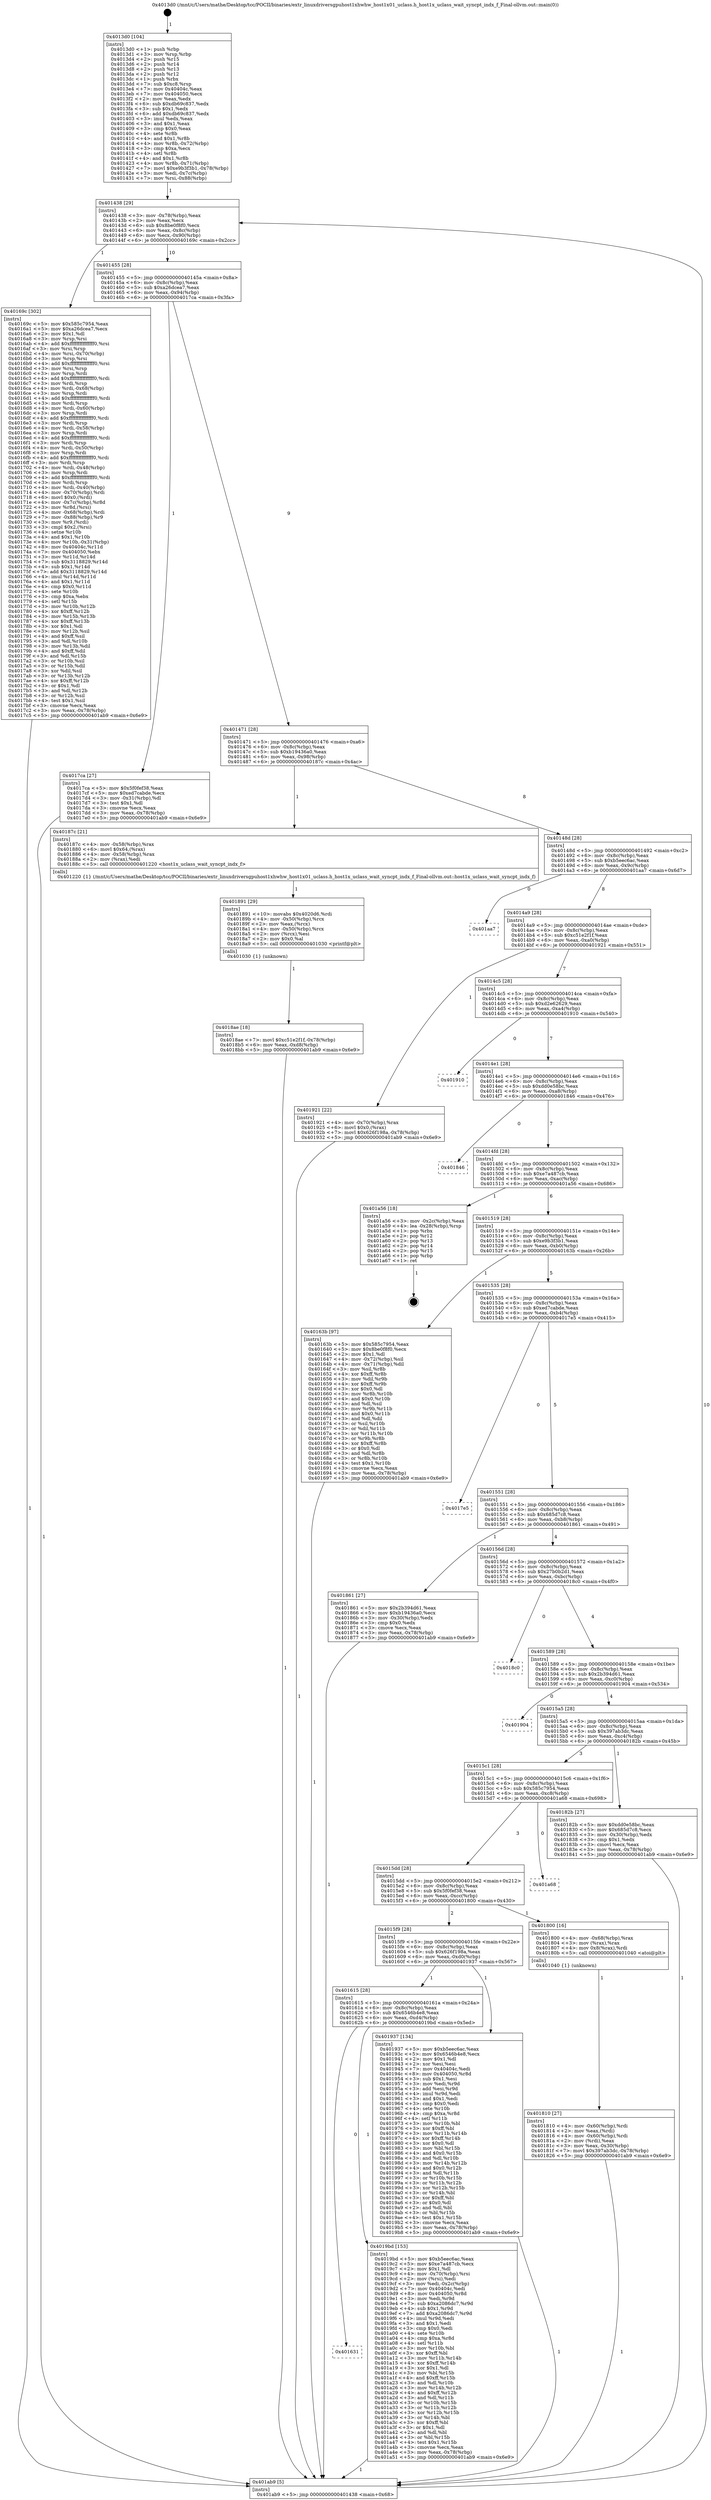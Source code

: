 digraph "0x4013d0" {
  label = "0x4013d0 (/mnt/c/Users/mathe/Desktop/tcc/POCII/binaries/extr_linuxdriversgpuhost1xhwhw_host1x01_uclass.h_host1x_uclass_wait_syncpt_indx_f_Final-ollvm.out::main(0))"
  labelloc = "t"
  node[shape=record]

  Entry [label="",width=0.3,height=0.3,shape=circle,fillcolor=black,style=filled]
  "0x401438" [label="{
     0x401438 [29]\l
     | [instrs]\l
     &nbsp;&nbsp;0x401438 \<+3\>: mov -0x78(%rbp),%eax\l
     &nbsp;&nbsp;0x40143b \<+2\>: mov %eax,%ecx\l
     &nbsp;&nbsp;0x40143d \<+6\>: sub $0x8be0f8f0,%ecx\l
     &nbsp;&nbsp;0x401443 \<+6\>: mov %eax,-0x8c(%rbp)\l
     &nbsp;&nbsp;0x401449 \<+6\>: mov %ecx,-0x90(%rbp)\l
     &nbsp;&nbsp;0x40144f \<+6\>: je 000000000040169c \<main+0x2cc\>\l
  }"]
  "0x40169c" [label="{
     0x40169c [302]\l
     | [instrs]\l
     &nbsp;&nbsp;0x40169c \<+5\>: mov $0x585c7954,%eax\l
     &nbsp;&nbsp;0x4016a1 \<+5\>: mov $0xa26dcea7,%ecx\l
     &nbsp;&nbsp;0x4016a6 \<+2\>: mov $0x1,%dl\l
     &nbsp;&nbsp;0x4016a8 \<+3\>: mov %rsp,%rsi\l
     &nbsp;&nbsp;0x4016ab \<+4\>: add $0xfffffffffffffff0,%rsi\l
     &nbsp;&nbsp;0x4016af \<+3\>: mov %rsi,%rsp\l
     &nbsp;&nbsp;0x4016b2 \<+4\>: mov %rsi,-0x70(%rbp)\l
     &nbsp;&nbsp;0x4016b6 \<+3\>: mov %rsp,%rsi\l
     &nbsp;&nbsp;0x4016b9 \<+4\>: add $0xfffffffffffffff0,%rsi\l
     &nbsp;&nbsp;0x4016bd \<+3\>: mov %rsi,%rsp\l
     &nbsp;&nbsp;0x4016c0 \<+3\>: mov %rsp,%rdi\l
     &nbsp;&nbsp;0x4016c3 \<+4\>: add $0xfffffffffffffff0,%rdi\l
     &nbsp;&nbsp;0x4016c7 \<+3\>: mov %rdi,%rsp\l
     &nbsp;&nbsp;0x4016ca \<+4\>: mov %rdi,-0x68(%rbp)\l
     &nbsp;&nbsp;0x4016ce \<+3\>: mov %rsp,%rdi\l
     &nbsp;&nbsp;0x4016d1 \<+4\>: add $0xfffffffffffffff0,%rdi\l
     &nbsp;&nbsp;0x4016d5 \<+3\>: mov %rdi,%rsp\l
     &nbsp;&nbsp;0x4016d8 \<+4\>: mov %rdi,-0x60(%rbp)\l
     &nbsp;&nbsp;0x4016dc \<+3\>: mov %rsp,%rdi\l
     &nbsp;&nbsp;0x4016df \<+4\>: add $0xfffffffffffffff0,%rdi\l
     &nbsp;&nbsp;0x4016e3 \<+3\>: mov %rdi,%rsp\l
     &nbsp;&nbsp;0x4016e6 \<+4\>: mov %rdi,-0x58(%rbp)\l
     &nbsp;&nbsp;0x4016ea \<+3\>: mov %rsp,%rdi\l
     &nbsp;&nbsp;0x4016ed \<+4\>: add $0xfffffffffffffff0,%rdi\l
     &nbsp;&nbsp;0x4016f1 \<+3\>: mov %rdi,%rsp\l
     &nbsp;&nbsp;0x4016f4 \<+4\>: mov %rdi,-0x50(%rbp)\l
     &nbsp;&nbsp;0x4016f8 \<+3\>: mov %rsp,%rdi\l
     &nbsp;&nbsp;0x4016fb \<+4\>: add $0xfffffffffffffff0,%rdi\l
     &nbsp;&nbsp;0x4016ff \<+3\>: mov %rdi,%rsp\l
     &nbsp;&nbsp;0x401702 \<+4\>: mov %rdi,-0x48(%rbp)\l
     &nbsp;&nbsp;0x401706 \<+3\>: mov %rsp,%rdi\l
     &nbsp;&nbsp;0x401709 \<+4\>: add $0xfffffffffffffff0,%rdi\l
     &nbsp;&nbsp;0x40170d \<+3\>: mov %rdi,%rsp\l
     &nbsp;&nbsp;0x401710 \<+4\>: mov %rdi,-0x40(%rbp)\l
     &nbsp;&nbsp;0x401714 \<+4\>: mov -0x70(%rbp),%rdi\l
     &nbsp;&nbsp;0x401718 \<+6\>: movl $0x0,(%rdi)\l
     &nbsp;&nbsp;0x40171e \<+4\>: mov -0x7c(%rbp),%r8d\l
     &nbsp;&nbsp;0x401722 \<+3\>: mov %r8d,(%rsi)\l
     &nbsp;&nbsp;0x401725 \<+4\>: mov -0x68(%rbp),%rdi\l
     &nbsp;&nbsp;0x401729 \<+7\>: mov -0x88(%rbp),%r9\l
     &nbsp;&nbsp;0x401730 \<+3\>: mov %r9,(%rdi)\l
     &nbsp;&nbsp;0x401733 \<+3\>: cmpl $0x2,(%rsi)\l
     &nbsp;&nbsp;0x401736 \<+4\>: setne %r10b\l
     &nbsp;&nbsp;0x40173a \<+4\>: and $0x1,%r10b\l
     &nbsp;&nbsp;0x40173e \<+4\>: mov %r10b,-0x31(%rbp)\l
     &nbsp;&nbsp;0x401742 \<+8\>: mov 0x40404c,%r11d\l
     &nbsp;&nbsp;0x40174a \<+7\>: mov 0x404050,%ebx\l
     &nbsp;&nbsp;0x401751 \<+3\>: mov %r11d,%r14d\l
     &nbsp;&nbsp;0x401754 \<+7\>: sub $0x3118829,%r14d\l
     &nbsp;&nbsp;0x40175b \<+4\>: sub $0x1,%r14d\l
     &nbsp;&nbsp;0x40175f \<+7\>: add $0x3118829,%r14d\l
     &nbsp;&nbsp;0x401766 \<+4\>: imul %r14d,%r11d\l
     &nbsp;&nbsp;0x40176a \<+4\>: and $0x1,%r11d\l
     &nbsp;&nbsp;0x40176e \<+4\>: cmp $0x0,%r11d\l
     &nbsp;&nbsp;0x401772 \<+4\>: sete %r10b\l
     &nbsp;&nbsp;0x401776 \<+3\>: cmp $0xa,%ebx\l
     &nbsp;&nbsp;0x401779 \<+4\>: setl %r15b\l
     &nbsp;&nbsp;0x40177d \<+3\>: mov %r10b,%r12b\l
     &nbsp;&nbsp;0x401780 \<+4\>: xor $0xff,%r12b\l
     &nbsp;&nbsp;0x401784 \<+3\>: mov %r15b,%r13b\l
     &nbsp;&nbsp;0x401787 \<+4\>: xor $0xff,%r13b\l
     &nbsp;&nbsp;0x40178b \<+3\>: xor $0x1,%dl\l
     &nbsp;&nbsp;0x40178e \<+3\>: mov %r12b,%sil\l
     &nbsp;&nbsp;0x401791 \<+4\>: and $0xff,%sil\l
     &nbsp;&nbsp;0x401795 \<+3\>: and %dl,%r10b\l
     &nbsp;&nbsp;0x401798 \<+3\>: mov %r13b,%dil\l
     &nbsp;&nbsp;0x40179b \<+4\>: and $0xff,%dil\l
     &nbsp;&nbsp;0x40179f \<+3\>: and %dl,%r15b\l
     &nbsp;&nbsp;0x4017a2 \<+3\>: or %r10b,%sil\l
     &nbsp;&nbsp;0x4017a5 \<+3\>: or %r15b,%dil\l
     &nbsp;&nbsp;0x4017a8 \<+3\>: xor %dil,%sil\l
     &nbsp;&nbsp;0x4017ab \<+3\>: or %r13b,%r12b\l
     &nbsp;&nbsp;0x4017ae \<+4\>: xor $0xff,%r12b\l
     &nbsp;&nbsp;0x4017b2 \<+3\>: or $0x1,%dl\l
     &nbsp;&nbsp;0x4017b5 \<+3\>: and %dl,%r12b\l
     &nbsp;&nbsp;0x4017b8 \<+3\>: or %r12b,%sil\l
     &nbsp;&nbsp;0x4017bb \<+4\>: test $0x1,%sil\l
     &nbsp;&nbsp;0x4017bf \<+3\>: cmovne %ecx,%eax\l
     &nbsp;&nbsp;0x4017c2 \<+3\>: mov %eax,-0x78(%rbp)\l
     &nbsp;&nbsp;0x4017c5 \<+5\>: jmp 0000000000401ab9 \<main+0x6e9\>\l
  }"]
  "0x401455" [label="{
     0x401455 [28]\l
     | [instrs]\l
     &nbsp;&nbsp;0x401455 \<+5\>: jmp 000000000040145a \<main+0x8a\>\l
     &nbsp;&nbsp;0x40145a \<+6\>: mov -0x8c(%rbp),%eax\l
     &nbsp;&nbsp;0x401460 \<+5\>: sub $0xa26dcea7,%eax\l
     &nbsp;&nbsp;0x401465 \<+6\>: mov %eax,-0x94(%rbp)\l
     &nbsp;&nbsp;0x40146b \<+6\>: je 00000000004017ca \<main+0x3fa\>\l
  }"]
  Exit [label="",width=0.3,height=0.3,shape=circle,fillcolor=black,style=filled,peripheries=2]
  "0x4017ca" [label="{
     0x4017ca [27]\l
     | [instrs]\l
     &nbsp;&nbsp;0x4017ca \<+5\>: mov $0x5f0fef38,%eax\l
     &nbsp;&nbsp;0x4017cf \<+5\>: mov $0xed7cabde,%ecx\l
     &nbsp;&nbsp;0x4017d4 \<+3\>: mov -0x31(%rbp),%dl\l
     &nbsp;&nbsp;0x4017d7 \<+3\>: test $0x1,%dl\l
     &nbsp;&nbsp;0x4017da \<+3\>: cmovne %ecx,%eax\l
     &nbsp;&nbsp;0x4017dd \<+3\>: mov %eax,-0x78(%rbp)\l
     &nbsp;&nbsp;0x4017e0 \<+5\>: jmp 0000000000401ab9 \<main+0x6e9\>\l
  }"]
  "0x401471" [label="{
     0x401471 [28]\l
     | [instrs]\l
     &nbsp;&nbsp;0x401471 \<+5\>: jmp 0000000000401476 \<main+0xa6\>\l
     &nbsp;&nbsp;0x401476 \<+6\>: mov -0x8c(%rbp),%eax\l
     &nbsp;&nbsp;0x40147c \<+5\>: sub $0xb19436a0,%eax\l
     &nbsp;&nbsp;0x401481 \<+6\>: mov %eax,-0x98(%rbp)\l
     &nbsp;&nbsp;0x401487 \<+6\>: je 000000000040187c \<main+0x4ac\>\l
  }"]
  "0x401631" [label="{
     0x401631\l
  }", style=dashed]
  "0x40187c" [label="{
     0x40187c [21]\l
     | [instrs]\l
     &nbsp;&nbsp;0x40187c \<+4\>: mov -0x58(%rbp),%rax\l
     &nbsp;&nbsp;0x401880 \<+6\>: movl $0x64,(%rax)\l
     &nbsp;&nbsp;0x401886 \<+4\>: mov -0x58(%rbp),%rax\l
     &nbsp;&nbsp;0x40188a \<+2\>: mov (%rax),%edi\l
     &nbsp;&nbsp;0x40188c \<+5\>: call 0000000000401220 \<host1x_uclass_wait_syncpt_indx_f\>\l
     | [calls]\l
     &nbsp;&nbsp;0x401220 \{1\} (/mnt/c/Users/mathe/Desktop/tcc/POCII/binaries/extr_linuxdriversgpuhost1xhwhw_host1x01_uclass.h_host1x_uclass_wait_syncpt_indx_f_Final-ollvm.out::host1x_uclass_wait_syncpt_indx_f)\l
  }"]
  "0x40148d" [label="{
     0x40148d [28]\l
     | [instrs]\l
     &nbsp;&nbsp;0x40148d \<+5\>: jmp 0000000000401492 \<main+0xc2\>\l
     &nbsp;&nbsp;0x401492 \<+6\>: mov -0x8c(%rbp),%eax\l
     &nbsp;&nbsp;0x401498 \<+5\>: sub $0xb5eec6ac,%eax\l
     &nbsp;&nbsp;0x40149d \<+6\>: mov %eax,-0x9c(%rbp)\l
     &nbsp;&nbsp;0x4014a3 \<+6\>: je 0000000000401aa7 \<main+0x6d7\>\l
  }"]
  "0x4019bd" [label="{
     0x4019bd [153]\l
     | [instrs]\l
     &nbsp;&nbsp;0x4019bd \<+5\>: mov $0xb5eec6ac,%eax\l
     &nbsp;&nbsp;0x4019c2 \<+5\>: mov $0xe7a487cb,%ecx\l
     &nbsp;&nbsp;0x4019c7 \<+2\>: mov $0x1,%dl\l
     &nbsp;&nbsp;0x4019c9 \<+4\>: mov -0x70(%rbp),%rsi\l
     &nbsp;&nbsp;0x4019cd \<+2\>: mov (%rsi),%edi\l
     &nbsp;&nbsp;0x4019cf \<+3\>: mov %edi,-0x2c(%rbp)\l
     &nbsp;&nbsp;0x4019d2 \<+7\>: mov 0x40404c,%edi\l
     &nbsp;&nbsp;0x4019d9 \<+8\>: mov 0x404050,%r8d\l
     &nbsp;&nbsp;0x4019e1 \<+3\>: mov %edi,%r9d\l
     &nbsp;&nbsp;0x4019e4 \<+7\>: sub $0xa2086dc7,%r9d\l
     &nbsp;&nbsp;0x4019eb \<+4\>: sub $0x1,%r9d\l
     &nbsp;&nbsp;0x4019ef \<+7\>: add $0xa2086dc7,%r9d\l
     &nbsp;&nbsp;0x4019f6 \<+4\>: imul %r9d,%edi\l
     &nbsp;&nbsp;0x4019fa \<+3\>: and $0x1,%edi\l
     &nbsp;&nbsp;0x4019fd \<+3\>: cmp $0x0,%edi\l
     &nbsp;&nbsp;0x401a00 \<+4\>: sete %r10b\l
     &nbsp;&nbsp;0x401a04 \<+4\>: cmp $0xa,%r8d\l
     &nbsp;&nbsp;0x401a08 \<+4\>: setl %r11b\l
     &nbsp;&nbsp;0x401a0c \<+3\>: mov %r10b,%bl\l
     &nbsp;&nbsp;0x401a0f \<+3\>: xor $0xff,%bl\l
     &nbsp;&nbsp;0x401a12 \<+3\>: mov %r11b,%r14b\l
     &nbsp;&nbsp;0x401a15 \<+4\>: xor $0xff,%r14b\l
     &nbsp;&nbsp;0x401a19 \<+3\>: xor $0x1,%dl\l
     &nbsp;&nbsp;0x401a1c \<+3\>: mov %bl,%r15b\l
     &nbsp;&nbsp;0x401a1f \<+4\>: and $0xff,%r15b\l
     &nbsp;&nbsp;0x401a23 \<+3\>: and %dl,%r10b\l
     &nbsp;&nbsp;0x401a26 \<+3\>: mov %r14b,%r12b\l
     &nbsp;&nbsp;0x401a29 \<+4\>: and $0xff,%r12b\l
     &nbsp;&nbsp;0x401a2d \<+3\>: and %dl,%r11b\l
     &nbsp;&nbsp;0x401a30 \<+3\>: or %r10b,%r15b\l
     &nbsp;&nbsp;0x401a33 \<+3\>: or %r11b,%r12b\l
     &nbsp;&nbsp;0x401a36 \<+3\>: xor %r12b,%r15b\l
     &nbsp;&nbsp;0x401a39 \<+3\>: or %r14b,%bl\l
     &nbsp;&nbsp;0x401a3c \<+3\>: xor $0xff,%bl\l
     &nbsp;&nbsp;0x401a3f \<+3\>: or $0x1,%dl\l
     &nbsp;&nbsp;0x401a42 \<+2\>: and %dl,%bl\l
     &nbsp;&nbsp;0x401a44 \<+3\>: or %bl,%r15b\l
     &nbsp;&nbsp;0x401a47 \<+4\>: test $0x1,%r15b\l
     &nbsp;&nbsp;0x401a4b \<+3\>: cmovne %ecx,%eax\l
     &nbsp;&nbsp;0x401a4e \<+3\>: mov %eax,-0x78(%rbp)\l
     &nbsp;&nbsp;0x401a51 \<+5\>: jmp 0000000000401ab9 \<main+0x6e9\>\l
  }"]
  "0x401aa7" [label="{
     0x401aa7\l
  }", style=dashed]
  "0x4014a9" [label="{
     0x4014a9 [28]\l
     | [instrs]\l
     &nbsp;&nbsp;0x4014a9 \<+5\>: jmp 00000000004014ae \<main+0xde\>\l
     &nbsp;&nbsp;0x4014ae \<+6\>: mov -0x8c(%rbp),%eax\l
     &nbsp;&nbsp;0x4014b4 \<+5\>: sub $0xc51e2f1f,%eax\l
     &nbsp;&nbsp;0x4014b9 \<+6\>: mov %eax,-0xa0(%rbp)\l
     &nbsp;&nbsp;0x4014bf \<+6\>: je 0000000000401921 \<main+0x551\>\l
  }"]
  "0x401615" [label="{
     0x401615 [28]\l
     | [instrs]\l
     &nbsp;&nbsp;0x401615 \<+5\>: jmp 000000000040161a \<main+0x24a\>\l
     &nbsp;&nbsp;0x40161a \<+6\>: mov -0x8c(%rbp),%eax\l
     &nbsp;&nbsp;0x401620 \<+5\>: sub $0x6546b4e8,%eax\l
     &nbsp;&nbsp;0x401625 \<+6\>: mov %eax,-0xd4(%rbp)\l
     &nbsp;&nbsp;0x40162b \<+6\>: je 00000000004019bd \<main+0x5ed\>\l
  }"]
  "0x401921" [label="{
     0x401921 [22]\l
     | [instrs]\l
     &nbsp;&nbsp;0x401921 \<+4\>: mov -0x70(%rbp),%rax\l
     &nbsp;&nbsp;0x401925 \<+6\>: movl $0x0,(%rax)\l
     &nbsp;&nbsp;0x40192b \<+7\>: movl $0x626f198a,-0x78(%rbp)\l
     &nbsp;&nbsp;0x401932 \<+5\>: jmp 0000000000401ab9 \<main+0x6e9\>\l
  }"]
  "0x4014c5" [label="{
     0x4014c5 [28]\l
     | [instrs]\l
     &nbsp;&nbsp;0x4014c5 \<+5\>: jmp 00000000004014ca \<main+0xfa\>\l
     &nbsp;&nbsp;0x4014ca \<+6\>: mov -0x8c(%rbp),%eax\l
     &nbsp;&nbsp;0x4014d0 \<+5\>: sub $0xd2e62629,%eax\l
     &nbsp;&nbsp;0x4014d5 \<+6\>: mov %eax,-0xa4(%rbp)\l
     &nbsp;&nbsp;0x4014db \<+6\>: je 0000000000401910 \<main+0x540\>\l
  }"]
  "0x401937" [label="{
     0x401937 [134]\l
     | [instrs]\l
     &nbsp;&nbsp;0x401937 \<+5\>: mov $0xb5eec6ac,%eax\l
     &nbsp;&nbsp;0x40193c \<+5\>: mov $0x6546b4e8,%ecx\l
     &nbsp;&nbsp;0x401941 \<+2\>: mov $0x1,%dl\l
     &nbsp;&nbsp;0x401943 \<+2\>: xor %esi,%esi\l
     &nbsp;&nbsp;0x401945 \<+7\>: mov 0x40404c,%edi\l
     &nbsp;&nbsp;0x40194c \<+8\>: mov 0x404050,%r8d\l
     &nbsp;&nbsp;0x401954 \<+3\>: sub $0x1,%esi\l
     &nbsp;&nbsp;0x401957 \<+3\>: mov %edi,%r9d\l
     &nbsp;&nbsp;0x40195a \<+3\>: add %esi,%r9d\l
     &nbsp;&nbsp;0x40195d \<+4\>: imul %r9d,%edi\l
     &nbsp;&nbsp;0x401961 \<+3\>: and $0x1,%edi\l
     &nbsp;&nbsp;0x401964 \<+3\>: cmp $0x0,%edi\l
     &nbsp;&nbsp;0x401967 \<+4\>: sete %r10b\l
     &nbsp;&nbsp;0x40196b \<+4\>: cmp $0xa,%r8d\l
     &nbsp;&nbsp;0x40196f \<+4\>: setl %r11b\l
     &nbsp;&nbsp;0x401973 \<+3\>: mov %r10b,%bl\l
     &nbsp;&nbsp;0x401976 \<+3\>: xor $0xff,%bl\l
     &nbsp;&nbsp;0x401979 \<+3\>: mov %r11b,%r14b\l
     &nbsp;&nbsp;0x40197c \<+4\>: xor $0xff,%r14b\l
     &nbsp;&nbsp;0x401980 \<+3\>: xor $0x0,%dl\l
     &nbsp;&nbsp;0x401983 \<+3\>: mov %bl,%r15b\l
     &nbsp;&nbsp;0x401986 \<+4\>: and $0x0,%r15b\l
     &nbsp;&nbsp;0x40198a \<+3\>: and %dl,%r10b\l
     &nbsp;&nbsp;0x40198d \<+3\>: mov %r14b,%r12b\l
     &nbsp;&nbsp;0x401990 \<+4\>: and $0x0,%r12b\l
     &nbsp;&nbsp;0x401994 \<+3\>: and %dl,%r11b\l
     &nbsp;&nbsp;0x401997 \<+3\>: or %r10b,%r15b\l
     &nbsp;&nbsp;0x40199a \<+3\>: or %r11b,%r12b\l
     &nbsp;&nbsp;0x40199d \<+3\>: xor %r12b,%r15b\l
     &nbsp;&nbsp;0x4019a0 \<+3\>: or %r14b,%bl\l
     &nbsp;&nbsp;0x4019a3 \<+3\>: xor $0xff,%bl\l
     &nbsp;&nbsp;0x4019a6 \<+3\>: or $0x0,%dl\l
     &nbsp;&nbsp;0x4019a9 \<+2\>: and %dl,%bl\l
     &nbsp;&nbsp;0x4019ab \<+3\>: or %bl,%r15b\l
     &nbsp;&nbsp;0x4019ae \<+4\>: test $0x1,%r15b\l
     &nbsp;&nbsp;0x4019b2 \<+3\>: cmovne %ecx,%eax\l
     &nbsp;&nbsp;0x4019b5 \<+3\>: mov %eax,-0x78(%rbp)\l
     &nbsp;&nbsp;0x4019b8 \<+5\>: jmp 0000000000401ab9 \<main+0x6e9\>\l
  }"]
  "0x401910" [label="{
     0x401910\l
  }", style=dashed]
  "0x4014e1" [label="{
     0x4014e1 [28]\l
     | [instrs]\l
     &nbsp;&nbsp;0x4014e1 \<+5\>: jmp 00000000004014e6 \<main+0x116\>\l
     &nbsp;&nbsp;0x4014e6 \<+6\>: mov -0x8c(%rbp),%eax\l
     &nbsp;&nbsp;0x4014ec \<+5\>: sub $0xdd0e58bc,%eax\l
     &nbsp;&nbsp;0x4014f1 \<+6\>: mov %eax,-0xa8(%rbp)\l
     &nbsp;&nbsp;0x4014f7 \<+6\>: je 0000000000401846 \<main+0x476\>\l
  }"]
  "0x4018ae" [label="{
     0x4018ae [18]\l
     | [instrs]\l
     &nbsp;&nbsp;0x4018ae \<+7\>: movl $0xc51e2f1f,-0x78(%rbp)\l
     &nbsp;&nbsp;0x4018b5 \<+6\>: mov %eax,-0xd8(%rbp)\l
     &nbsp;&nbsp;0x4018bb \<+5\>: jmp 0000000000401ab9 \<main+0x6e9\>\l
  }"]
  "0x401846" [label="{
     0x401846\l
  }", style=dashed]
  "0x4014fd" [label="{
     0x4014fd [28]\l
     | [instrs]\l
     &nbsp;&nbsp;0x4014fd \<+5\>: jmp 0000000000401502 \<main+0x132\>\l
     &nbsp;&nbsp;0x401502 \<+6\>: mov -0x8c(%rbp),%eax\l
     &nbsp;&nbsp;0x401508 \<+5\>: sub $0xe7a487cb,%eax\l
     &nbsp;&nbsp;0x40150d \<+6\>: mov %eax,-0xac(%rbp)\l
     &nbsp;&nbsp;0x401513 \<+6\>: je 0000000000401a56 \<main+0x686\>\l
  }"]
  "0x401891" [label="{
     0x401891 [29]\l
     | [instrs]\l
     &nbsp;&nbsp;0x401891 \<+10\>: movabs $0x4020d6,%rdi\l
     &nbsp;&nbsp;0x40189b \<+4\>: mov -0x50(%rbp),%rcx\l
     &nbsp;&nbsp;0x40189f \<+2\>: mov %eax,(%rcx)\l
     &nbsp;&nbsp;0x4018a1 \<+4\>: mov -0x50(%rbp),%rcx\l
     &nbsp;&nbsp;0x4018a5 \<+2\>: mov (%rcx),%esi\l
     &nbsp;&nbsp;0x4018a7 \<+2\>: mov $0x0,%al\l
     &nbsp;&nbsp;0x4018a9 \<+5\>: call 0000000000401030 \<printf@plt\>\l
     | [calls]\l
     &nbsp;&nbsp;0x401030 \{1\} (unknown)\l
  }"]
  "0x401a56" [label="{
     0x401a56 [18]\l
     | [instrs]\l
     &nbsp;&nbsp;0x401a56 \<+3\>: mov -0x2c(%rbp),%eax\l
     &nbsp;&nbsp;0x401a59 \<+4\>: lea -0x28(%rbp),%rsp\l
     &nbsp;&nbsp;0x401a5d \<+1\>: pop %rbx\l
     &nbsp;&nbsp;0x401a5e \<+2\>: pop %r12\l
     &nbsp;&nbsp;0x401a60 \<+2\>: pop %r13\l
     &nbsp;&nbsp;0x401a62 \<+2\>: pop %r14\l
     &nbsp;&nbsp;0x401a64 \<+2\>: pop %r15\l
     &nbsp;&nbsp;0x401a66 \<+1\>: pop %rbp\l
     &nbsp;&nbsp;0x401a67 \<+1\>: ret\l
  }"]
  "0x401519" [label="{
     0x401519 [28]\l
     | [instrs]\l
     &nbsp;&nbsp;0x401519 \<+5\>: jmp 000000000040151e \<main+0x14e\>\l
     &nbsp;&nbsp;0x40151e \<+6\>: mov -0x8c(%rbp),%eax\l
     &nbsp;&nbsp;0x401524 \<+5\>: sub $0xe9b3f3b1,%eax\l
     &nbsp;&nbsp;0x401529 \<+6\>: mov %eax,-0xb0(%rbp)\l
     &nbsp;&nbsp;0x40152f \<+6\>: je 000000000040163b \<main+0x26b\>\l
  }"]
  "0x401810" [label="{
     0x401810 [27]\l
     | [instrs]\l
     &nbsp;&nbsp;0x401810 \<+4\>: mov -0x60(%rbp),%rdi\l
     &nbsp;&nbsp;0x401814 \<+2\>: mov %eax,(%rdi)\l
     &nbsp;&nbsp;0x401816 \<+4\>: mov -0x60(%rbp),%rdi\l
     &nbsp;&nbsp;0x40181a \<+2\>: mov (%rdi),%eax\l
     &nbsp;&nbsp;0x40181c \<+3\>: mov %eax,-0x30(%rbp)\l
     &nbsp;&nbsp;0x40181f \<+7\>: movl $0x397ab3dc,-0x78(%rbp)\l
     &nbsp;&nbsp;0x401826 \<+5\>: jmp 0000000000401ab9 \<main+0x6e9\>\l
  }"]
  "0x40163b" [label="{
     0x40163b [97]\l
     | [instrs]\l
     &nbsp;&nbsp;0x40163b \<+5\>: mov $0x585c7954,%eax\l
     &nbsp;&nbsp;0x401640 \<+5\>: mov $0x8be0f8f0,%ecx\l
     &nbsp;&nbsp;0x401645 \<+2\>: mov $0x1,%dl\l
     &nbsp;&nbsp;0x401647 \<+4\>: mov -0x72(%rbp),%sil\l
     &nbsp;&nbsp;0x40164b \<+4\>: mov -0x71(%rbp),%dil\l
     &nbsp;&nbsp;0x40164f \<+3\>: mov %sil,%r8b\l
     &nbsp;&nbsp;0x401652 \<+4\>: xor $0xff,%r8b\l
     &nbsp;&nbsp;0x401656 \<+3\>: mov %dil,%r9b\l
     &nbsp;&nbsp;0x401659 \<+4\>: xor $0xff,%r9b\l
     &nbsp;&nbsp;0x40165d \<+3\>: xor $0x0,%dl\l
     &nbsp;&nbsp;0x401660 \<+3\>: mov %r8b,%r10b\l
     &nbsp;&nbsp;0x401663 \<+4\>: and $0x0,%r10b\l
     &nbsp;&nbsp;0x401667 \<+3\>: and %dl,%sil\l
     &nbsp;&nbsp;0x40166a \<+3\>: mov %r9b,%r11b\l
     &nbsp;&nbsp;0x40166d \<+4\>: and $0x0,%r11b\l
     &nbsp;&nbsp;0x401671 \<+3\>: and %dl,%dil\l
     &nbsp;&nbsp;0x401674 \<+3\>: or %sil,%r10b\l
     &nbsp;&nbsp;0x401677 \<+3\>: or %dil,%r11b\l
     &nbsp;&nbsp;0x40167a \<+3\>: xor %r11b,%r10b\l
     &nbsp;&nbsp;0x40167d \<+3\>: or %r9b,%r8b\l
     &nbsp;&nbsp;0x401680 \<+4\>: xor $0xff,%r8b\l
     &nbsp;&nbsp;0x401684 \<+3\>: or $0x0,%dl\l
     &nbsp;&nbsp;0x401687 \<+3\>: and %dl,%r8b\l
     &nbsp;&nbsp;0x40168a \<+3\>: or %r8b,%r10b\l
     &nbsp;&nbsp;0x40168d \<+4\>: test $0x1,%r10b\l
     &nbsp;&nbsp;0x401691 \<+3\>: cmovne %ecx,%eax\l
     &nbsp;&nbsp;0x401694 \<+3\>: mov %eax,-0x78(%rbp)\l
     &nbsp;&nbsp;0x401697 \<+5\>: jmp 0000000000401ab9 \<main+0x6e9\>\l
  }"]
  "0x401535" [label="{
     0x401535 [28]\l
     | [instrs]\l
     &nbsp;&nbsp;0x401535 \<+5\>: jmp 000000000040153a \<main+0x16a\>\l
     &nbsp;&nbsp;0x40153a \<+6\>: mov -0x8c(%rbp),%eax\l
     &nbsp;&nbsp;0x401540 \<+5\>: sub $0xed7cabde,%eax\l
     &nbsp;&nbsp;0x401545 \<+6\>: mov %eax,-0xb4(%rbp)\l
     &nbsp;&nbsp;0x40154b \<+6\>: je 00000000004017e5 \<main+0x415\>\l
  }"]
  "0x401ab9" [label="{
     0x401ab9 [5]\l
     | [instrs]\l
     &nbsp;&nbsp;0x401ab9 \<+5\>: jmp 0000000000401438 \<main+0x68\>\l
  }"]
  "0x4013d0" [label="{
     0x4013d0 [104]\l
     | [instrs]\l
     &nbsp;&nbsp;0x4013d0 \<+1\>: push %rbp\l
     &nbsp;&nbsp;0x4013d1 \<+3\>: mov %rsp,%rbp\l
     &nbsp;&nbsp;0x4013d4 \<+2\>: push %r15\l
     &nbsp;&nbsp;0x4013d6 \<+2\>: push %r14\l
     &nbsp;&nbsp;0x4013d8 \<+2\>: push %r13\l
     &nbsp;&nbsp;0x4013da \<+2\>: push %r12\l
     &nbsp;&nbsp;0x4013dc \<+1\>: push %rbx\l
     &nbsp;&nbsp;0x4013dd \<+7\>: sub $0xc8,%rsp\l
     &nbsp;&nbsp;0x4013e4 \<+7\>: mov 0x40404c,%eax\l
     &nbsp;&nbsp;0x4013eb \<+7\>: mov 0x404050,%ecx\l
     &nbsp;&nbsp;0x4013f2 \<+2\>: mov %eax,%edx\l
     &nbsp;&nbsp;0x4013f4 \<+6\>: sub $0xdb69c837,%edx\l
     &nbsp;&nbsp;0x4013fa \<+3\>: sub $0x1,%edx\l
     &nbsp;&nbsp;0x4013fd \<+6\>: add $0xdb69c837,%edx\l
     &nbsp;&nbsp;0x401403 \<+3\>: imul %edx,%eax\l
     &nbsp;&nbsp;0x401406 \<+3\>: and $0x1,%eax\l
     &nbsp;&nbsp;0x401409 \<+3\>: cmp $0x0,%eax\l
     &nbsp;&nbsp;0x40140c \<+4\>: sete %r8b\l
     &nbsp;&nbsp;0x401410 \<+4\>: and $0x1,%r8b\l
     &nbsp;&nbsp;0x401414 \<+4\>: mov %r8b,-0x72(%rbp)\l
     &nbsp;&nbsp;0x401418 \<+3\>: cmp $0xa,%ecx\l
     &nbsp;&nbsp;0x40141b \<+4\>: setl %r8b\l
     &nbsp;&nbsp;0x40141f \<+4\>: and $0x1,%r8b\l
     &nbsp;&nbsp;0x401423 \<+4\>: mov %r8b,-0x71(%rbp)\l
     &nbsp;&nbsp;0x401427 \<+7\>: movl $0xe9b3f3b1,-0x78(%rbp)\l
     &nbsp;&nbsp;0x40142e \<+3\>: mov %edi,-0x7c(%rbp)\l
     &nbsp;&nbsp;0x401431 \<+7\>: mov %rsi,-0x88(%rbp)\l
  }"]
  "0x4015f9" [label="{
     0x4015f9 [28]\l
     | [instrs]\l
     &nbsp;&nbsp;0x4015f9 \<+5\>: jmp 00000000004015fe \<main+0x22e\>\l
     &nbsp;&nbsp;0x4015fe \<+6\>: mov -0x8c(%rbp),%eax\l
     &nbsp;&nbsp;0x401604 \<+5\>: sub $0x626f198a,%eax\l
     &nbsp;&nbsp;0x401609 \<+6\>: mov %eax,-0xd0(%rbp)\l
     &nbsp;&nbsp;0x40160f \<+6\>: je 0000000000401937 \<main+0x567\>\l
  }"]
  "0x401800" [label="{
     0x401800 [16]\l
     | [instrs]\l
     &nbsp;&nbsp;0x401800 \<+4\>: mov -0x68(%rbp),%rax\l
     &nbsp;&nbsp;0x401804 \<+3\>: mov (%rax),%rax\l
     &nbsp;&nbsp;0x401807 \<+4\>: mov 0x8(%rax),%rdi\l
     &nbsp;&nbsp;0x40180b \<+5\>: call 0000000000401040 \<atoi@plt\>\l
     | [calls]\l
     &nbsp;&nbsp;0x401040 \{1\} (unknown)\l
  }"]
  "0x4017e5" [label="{
     0x4017e5\l
  }", style=dashed]
  "0x401551" [label="{
     0x401551 [28]\l
     | [instrs]\l
     &nbsp;&nbsp;0x401551 \<+5\>: jmp 0000000000401556 \<main+0x186\>\l
     &nbsp;&nbsp;0x401556 \<+6\>: mov -0x8c(%rbp),%eax\l
     &nbsp;&nbsp;0x40155c \<+5\>: sub $0x685d7c8,%eax\l
     &nbsp;&nbsp;0x401561 \<+6\>: mov %eax,-0xb8(%rbp)\l
     &nbsp;&nbsp;0x401567 \<+6\>: je 0000000000401861 \<main+0x491\>\l
  }"]
  "0x4015dd" [label="{
     0x4015dd [28]\l
     | [instrs]\l
     &nbsp;&nbsp;0x4015dd \<+5\>: jmp 00000000004015e2 \<main+0x212\>\l
     &nbsp;&nbsp;0x4015e2 \<+6\>: mov -0x8c(%rbp),%eax\l
     &nbsp;&nbsp;0x4015e8 \<+5\>: sub $0x5f0fef38,%eax\l
     &nbsp;&nbsp;0x4015ed \<+6\>: mov %eax,-0xcc(%rbp)\l
     &nbsp;&nbsp;0x4015f3 \<+6\>: je 0000000000401800 \<main+0x430\>\l
  }"]
  "0x401861" [label="{
     0x401861 [27]\l
     | [instrs]\l
     &nbsp;&nbsp;0x401861 \<+5\>: mov $0x2b394d61,%eax\l
     &nbsp;&nbsp;0x401866 \<+5\>: mov $0xb19436a0,%ecx\l
     &nbsp;&nbsp;0x40186b \<+3\>: mov -0x30(%rbp),%edx\l
     &nbsp;&nbsp;0x40186e \<+3\>: cmp $0x0,%edx\l
     &nbsp;&nbsp;0x401871 \<+3\>: cmove %ecx,%eax\l
     &nbsp;&nbsp;0x401874 \<+3\>: mov %eax,-0x78(%rbp)\l
     &nbsp;&nbsp;0x401877 \<+5\>: jmp 0000000000401ab9 \<main+0x6e9\>\l
  }"]
  "0x40156d" [label="{
     0x40156d [28]\l
     | [instrs]\l
     &nbsp;&nbsp;0x40156d \<+5\>: jmp 0000000000401572 \<main+0x1a2\>\l
     &nbsp;&nbsp;0x401572 \<+6\>: mov -0x8c(%rbp),%eax\l
     &nbsp;&nbsp;0x401578 \<+5\>: sub $0x27b0b2d1,%eax\l
     &nbsp;&nbsp;0x40157d \<+6\>: mov %eax,-0xbc(%rbp)\l
     &nbsp;&nbsp;0x401583 \<+6\>: je 00000000004018c0 \<main+0x4f0\>\l
  }"]
  "0x401a68" [label="{
     0x401a68\l
  }", style=dashed]
  "0x4018c0" [label="{
     0x4018c0\l
  }", style=dashed]
  "0x401589" [label="{
     0x401589 [28]\l
     | [instrs]\l
     &nbsp;&nbsp;0x401589 \<+5\>: jmp 000000000040158e \<main+0x1be\>\l
     &nbsp;&nbsp;0x40158e \<+6\>: mov -0x8c(%rbp),%eax\l
     &nbsp;&nbsp;0x401594 \<+5\>: sub $0x2b394d61,%eax\l
     &nbsp;&nbsp;0x401599 \<+6\>: mov %eax,-0xc0(%rbp)\l
     &nbsp;&nbsp;0x40159f \<+6\>: je 0000000000401904 \<main+0x534\>\l
  }"]
  "0x4015c1" [label="{
     0x4015c1 [28]\l
     | [instrs]\l
     &nbsp;&nbsp;0x4015c1 \<+5\>: jmp 00000000004015c6 \<main+0x1f6\>\l
     &nbsp;&nbsp;0x4015c6 \<+6\>: mov -0x8c(%rbp),%eax\l
     &nbsp;&nbsp;0x4015cc \<+5\>: sub $0x585c7954,%eax\l
     &nbsp;&nbsp;0x4015d1 \<+6\>: mov %eax,-0xc8(%rbp)\l
     &nbsp;&nbsp;0x4015d7 \<+6\>: je 0000000000401a68 \<main+0x698\>\l
  }"]
  "0x401904" [label="{
     0x401904\l
  }", style=dashed]
  "0x4015a5" [label="{
     0x4015a5 [28]\l
     | [instrs]\l
     &nbsp;&nbsp;0x4015a5 \<+5\>: jmp 00000000004015aa \<main+0x1da\>\l
     &nbsp;&nbsp;0x4015aa \<+6\>: mov -0x8c(%rbp),%eax\l
     &nbsp;&nbsp;0x4015b0 \<+5\>: sub $0x397ab3dc,%eax\l
     &nbsp;&nbsp;0x4015b5 \<+6\>: mov %eax,-0xc4(%rbp)\l
     &nbsp;&nbsp;0x4015bb \<+6\>: je 000000000040182b \<main+0x45b\>\l
  }"]
  "0x40182b" [label="{
     0x40182b [27]\l
     | [instrs]\l
     &nbsp;&nbsp;0x40182b \<+5\>: mov $0xdd0e58bc,%eax\l
     &nbsp;&nbsp;0x401830 \<+5\>: mov $0x685d7c8,%ecx\l
     &nbsp;&nbsp;0x401835 \<+3\>: mov -0x30(%rbp),%edx\l
     &nbsp;&nbsp;0x401838 \<+3\>: cmp $0x1,%edx\l
     &nbsp;&nbsp;0x40183b \<+3\>: cmovl %ecx,%eax\l
     &nbsp;&nbsp;0x40183e \<+3\>: mov %eax,-0x78(%rbp)\l
     &nbsp;&nbsp;0x401841 \<+5\>: jmp 0000000000401ab9 \<main+0x6e9\>\l
  }"]
  Entry -> "0x4013d0" [label=" 1"]
  "0x401438" -> "0x40169c" [label=" 1"]
  "0x401438" -> "0x401455" [label=" 10"]
  "0x401a56" -> Exit [label=" 1"]
  "0x401455" -> "0x4017ca" [label=" 1"]
  "0x401455" -> "0x401471" [label=" 9"]
  "0x4019bd" -> "0x401ab9" [label=" 1"]
  "0x401471" -> "0x40187c" [label=" 1"]
  "0x401471" -> "0x40148d" [label=" 8"]
  "0x401615" -> "0x401631" [label=" 0"]
  "0x40148d" -> "0x401aa7" [label=" 0"]
  "0x40148d" -> "0x4014a9" [label=" 8"]
  "0x401615" -> "0x4019bd" [label=" 1"]
  "0x4014a9" -> "0x401921" [label=" 1"]
  "0x4014a9" -> "0x4014c5" [label=" 7"]
  "0x401937" -> "0x401ab9" [label=" 1"]
  "0x4014c5" -> "0x401910" [label=" 0"]
  "0x4014c5" -> "0x4014e1" [label=" 7"]
  "0x4015f9" -> "0x401615" [label=" 1"]
  "0x4014e1" -> "0x401846" [label=" 0"]
  "0x4014e1" -> "0x4014fd" [label=" 7"]
  "0x4015f9" -> "0x401937" [label=" 1"]
  "0x4014fd" -> "0x401a56" [label=" 1"]
  "0x4014fd" -> "0x401519" [label=" 6"]
  "0x401921" -> "0x401ab9" [label=" 1"]
  "0x401519" -> "0x40163b" [label=" 1"]
  "0x401519" -> "0x401535" [label=" 5"]
  "0x40163b" -> "0x401ab9" [label=" 1"]
  "0x4013d0" -> "0x401438" [label=" 1"]
  "0x401ab9" -> "0x401438" [label=" 10"]
  "0x4018ae" -> "0x401ab9" [label=" 1"]
  "0x40169c" -> "0x401ab9" [label=" 1"]
  "0x4017ca" -> "0x401ab9" [label=" 1"]
  "0x401891" -> "0x4018ae" [label=" 1"]
  "0x401535" -> "0x4017e5" [label=" 0"]
  "0x401535" -> "0x401551" [label=" 5"]
  "0x40187c" -> "0x401891" [label=" 1"]
  "0x401551" -> "0x401861" [label=" 1"]
  "0x401551" -> "0x40156d" [label=" 4"]
  "0x40182b" -> "0x401ab9" [label=" 1"]
  "0x40156d" -> "0x4018c0" [label=" 0"]
  "0x40156d" -> "0x401589" [label=" 4"]
  "0x401810" -> "0x401ab9" [label=" 1"]
  "0x401589" -> "0x401904" [label=" 0"]
  "0x401589" -> "0x4015a5" [label=" 4"]
  "0x4015dd" -> "0x4015f9" [label=" 2"]
  "0x4015a5" -> "0x40182b" [label=" 1"]
  "0x4015a5" -> "0x4015c1" [label=" 3"]
  "0x401800" -> "0x401810" [label=" 1"]
  "0x4015c1" -> "0x401a68" [label=" 0"]
  "0x4015c1" -> "0x4015dd" [label=" 3"]
  "0x401861" -> "0x401ab9" [label=" 1"]
  "0x4015dd" -> "0x401800" [label=" 1"]
}
